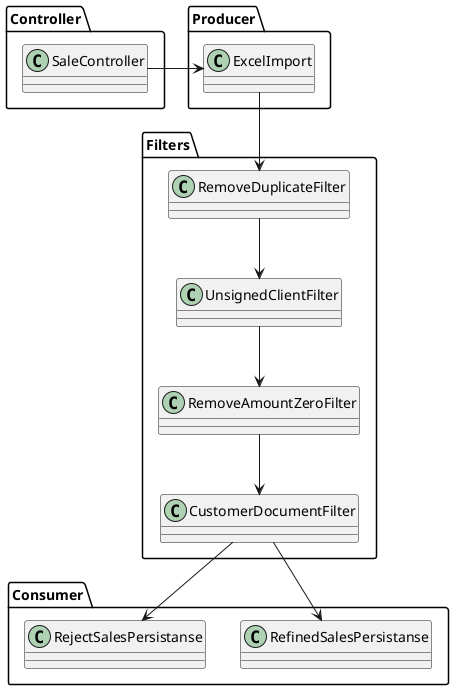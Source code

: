 @startuml pipe&filters
package Controller {
  class SaleController {
    /'receive excel document'/
  }
}
package Producer {
  class ExcelImport {
    /'This tranform the excel in a code list'/
  }
}
package Filters {
  class  RemoveDuplicateFilter{
  }
  class UnsignedClientFilter {
  }
  class RemoveAmountZeroFilter {
  }
  class CustomerDocumentFilter {
  }
}
package Consumer {
  class RefinedSalesPersistanse {
  
  }
  class RejectSalesPersistanse {
  
  }
}

SaleController -> ExcelImport
ExcelImport --> RemoveDuplicateFilter
RemoveDuplicateFilter --> UnsignedClientFilter
UnsignedClientFilter --> RemoveAmountZeroFilter
RemoveAmountZeroFilter --> CustomerDocumentFilter
CustomerDocumentFilter --> RefinedSalesPersistanse
CustomerDocumentFilter --> RejectSalesPersistanse
@enduml

